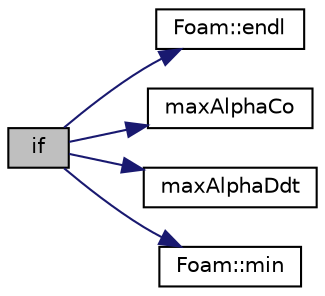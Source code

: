 digraph "if"
{
  bgcolor="transparent";
  edge [fontname="Helvetica",fontsize="10",labelfontname="Helvetica",labelfontsize="10"];
  node [fontname="Helvetica",fontsize="10",shape=record];
  rankdir="LR";
  Node1 [label="if",height=0.2,width=0.4,color="black", fillcolor="grey75", style="filled" fontcolor="black"];
  Node1 -> Node2 [color="midnightblue",fontsize="10",style="solid",fontname="Helvetica"];
  Node2 [label="Foam::endl",height=0.2,width=0.4,color="black",URL="$namespaceFoam.html#a2db8fe02a0d3909e9351bb4275b23ce4",tooltip="Add newline and flush stream. "];
  Node1 -> Node3 [color="midnightblue",fontsize="10",style="solid",fontname="Helvetica"];
  Node3 [label="maxAlphaCo",height=0.2,width=0.4,color="black",URL="$icoReactingMultiphaseInterFoam_2alphaCourantNo_8H.html#ad02a3e94e1f4becf83a53288543e27c7"];
  Node1 -> Node4 [color="midnightblue",fontsize="10",style="solid",fontname="Helvetica"];
  Node4 [label="maxAlphaDdt",height=0.2,width=0.4,color="black",URL="$icoReactingMultiphaseInterFoam_2alphaCourantNo_8H.html#a179005beb209bfd8b6617f11c2af2911"];
  Node1 -> Node5 [color="midnightblue",fontsize="10",style="solid",fontname="Helvetica"];
  Node5 [label="Foam::min",height=0.2,width=0.4,color="black",URL="$namespaceFoam.html#a96b65441175bbfb9a869045dc05fb0b9",tooltip="Find the min value in labelHashSet, optionally limited by second argument. "];
}
